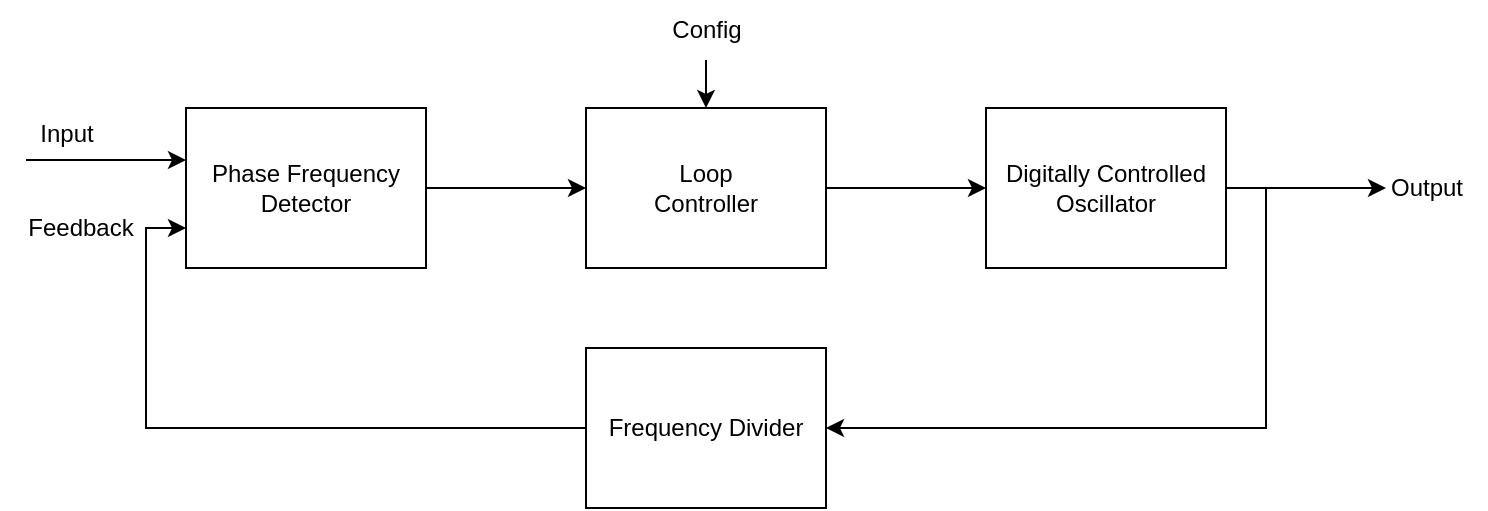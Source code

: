 <mxfile version="21.2.8" type="device">
  <diagram name="Page-1" id="rqAKABNXffDw6XH8gJLP">
    <mxGraphModel dx="1959" dy="471" grid="1" gridSize="10" guides="1" tooltips="1" connect="1" arrows="1" fold="1" page="1" pageScale="1" pageWidth="1169" pageHeight="827" math="0" shadow="0">
      <root>
        <mxCell id="0" />
        <mxCell id="1" parent="0" />
        <mxCell id="qsSxXZ3SzrfTKP2sz2HG-7" style="edgeStyle=orthogonalEdgeStyle;rounded=0;orthogonalLoop=1;jettySize=auto;html=1;exitX=1;exitY=0.5;exitDx=0;exitDy=0;entryX=0;entryY=0.5;entryDx=0;entryDy=0;" edge="1" parent="1" source="qsSxXZ3SzrfTKP2sz2HG-1" target="qsSxXZ3SzrfTKP2sz2HG-2">
          <mxGeometry relative="1" as="geometry" />
        </mxCell>
        <mxCell id="qsSxXZ3SzrfTKP2sz2HG-13" style="edgeStyle=orthogonalEdgeStyle;rounded=0;orthogonalLoop=1;jettySize=auto;html=1;exitX=0;exitY=0.5;exitDx=0;exitDy=0;endArrow=none;endFill=0;startArrow=classic;startFill=1;" edge="1" parent="1">
          <mxGeometry relative="1" as="geometry">
            <mxPoint y="106" as="targetPoint" />
            <mxPoint x="80" y="106" as="sourcePoint" />
          </mxGeometry>
        </mxCell>
        <mxCell id="qsSxXZ3SzrfTKP2sz2HG-1" value="Phase Frequency Detector" style="rounded=0;whiteSpace=wrap;html=1;" vertex="1" parent="1">
          <mxGeometry x="80" y="80" width="120" height="80" as="geometry" />
        </mxCell>
        <mxCell id="qsSxXZ3SzrfTKP2sz2HG-6" style="edgeStyle=orthogonalEdgeStyle;rounded=0;orthogonalLoop=1;jettySize=auto;html=1;exitX=1;exitY=0.5;exitDx=0;exitDy=0;" edge="1" parent="1" source="qsSxXZ3SzrfTKP2sz2HG-2" target="qsSxXZ3SzrfTKP2sz2HG-4">
          <mxGeometry relative="1" as="geometry" />
        </mxCell>
        <mxCell id="qsSxXZ3SzrfTKP2sz2HG-17" style="edgeStyle=orthogonalEdgeStyle;rounded=0;orthogonalLoop=1;jettySize=auto;html=1;exitX=0.5;exitY=0;exitDx=0;exitDy=0;startArrow=classic;startFill=1;endArrow=none;endFill=0;" edge="1" parent="1" source="qsSxXZ3SzrfTKP2sz2HG-2" target="qsSxXZ3SzrfTKP2sz2HG-16">
          <mxGeometry relative="1" as="geometry" />
        </mxCell>
        <mxCell id="qsSxXZ3SzrfTKP2sz2HG-2" value="Loop&lt;br&gt;Controller" style="rounded=0;whiteSpace=wrap;html=1;" vertex="1" parent="1">
          <mxGeometry x="280" y="80" width="120" height="80" as="geometry" />
        </mxCell>
        <mxCell id="qsSxXZ3SzrfTKP2sz2HG-8" style="edgeStyle=orthogonalEdgeStyle;rounded=0;orthogonalLoop=1;jettySize=auto;html=1;exitX=1;exitY=0.5;exitDx=0;exitDy=0;entryX=1;entryY=0.5;entryDx=0;entryDy=0;" edge="1" parent="1" source="qsSxXZ3SzrfTKP2sz2HG-4" target="qsSxXZ3SzrfTKP2sz2HG-5">
          <mxGeometry relative="1" as="geometry" />
        </mxCell>
        <mxCell id="qsSxXZ3SzrfTKP2sz2HG-9" style="edgeStyle=orthogonalEdgeStyle;rounded=0;orthogonalLoop=1;jettySize=auto;html=1;exitX=1;exitY=0.5;exitDx=0;exitDy=0;" edge="1" parent="1" source="qsSxXZ3SzrfTKP2sz2HG-4">
          <mxGeometry relative="1" as="geometry">
            <mxPoint x="680" y="120" as="targetPoint" />
          </mxGeometry>
        </mxCell>
        <mxCell id="qsSxXZ3SzrfTKP2sz2HG-4" value="Digitally Controlled Oscillator" style="rounded=0;whiteSpace=wrap;html=1;" vertex="1" parent="1">
          <mxGeometry x="480" y="80" width="120" height="80" as="geometry" />
        </mxCell>
        <mxCell id="qsSxXZ3SzrfTKP2sz2HG-11" style="edgeStyle=orthogonalEdgeStyle;rounded=0;orthogonalLoop=1;jettySize=auto;html=1;exitX=0;exitY=0.5;exitDx=0;exitDy=0;entryX=0;entryY=0.75;entryDx=0;entryDy=0;" edge="1" parent="1" source="qsSxXZ3SzrfTKP2sz2HG-5" target="qsSxXZ3SzrfTKP2sz2HG-1">
          <mxGeometry relative="1" as="geometry" />
        </mxCell>
        <mxCell id="qsSxXZ3SzrfTKP2sz2HG-5" value="Frequency Divider" style="rounded=0;whiteSpace=wrap;html=1;" vertex="1" parent="1">
          <mxGeometry x="280" y="200" width="120" height="80" as="geometry" />
        </mxCell>
        <mxCell id="qsSxXZ3SzrfTKP2sz2HG-10" value="Output" style="text;html=1;align=center;verticalAlign=middle;resizable=0;points=[];autosize=1;strokeColor=none;fillColor=none;" vertex="1" parent="1">
          <mxGeometry x="670" y="105" width="60" height="30" as="geometry" />
        </mxCell>
        <mxCell id="qsSxXZ3SzrfTKP2sz2HG-12" value="Input" style="text;html=1;align=center;verticalAlign=middle;resizable=0;points=[];autosize=1;strokeColor=none;fillColor=none;" vertex="1" parent="1">
          <mxGeometry x="-5" y="78" width="50" height="30" as="geometry" />
        </mxCell>
        <mxCell id="qsSxXZ3SzrfTKP2sz2HG-15" value="Feedback" style="text;html=1;align=center;verticalAlign=middle;resizable=0;points=[];autosize=1;strokeColor=none;fillColor=none;" vertex="1" parent="1">
          <mxGeometry x="-13" y="125" width="80" height="30" as="geometry" />
        </mxCell>
        <mxCell id="qsSxXZ3SzrfTKP2sz2HG-16" value="Config" style="text;html=1;align=center;verticalAlign=middle;resizable=0;points=[];autosize=1;strokeColor=none;fillColor=none;" vertex="1" parent="1">
          <mxGeometry x="310" y="26" width="60" height="30" as="geometry" />
        </mxCell>
      </root>
    </mxGraphModel>
  </diagram>
</mxfile>
